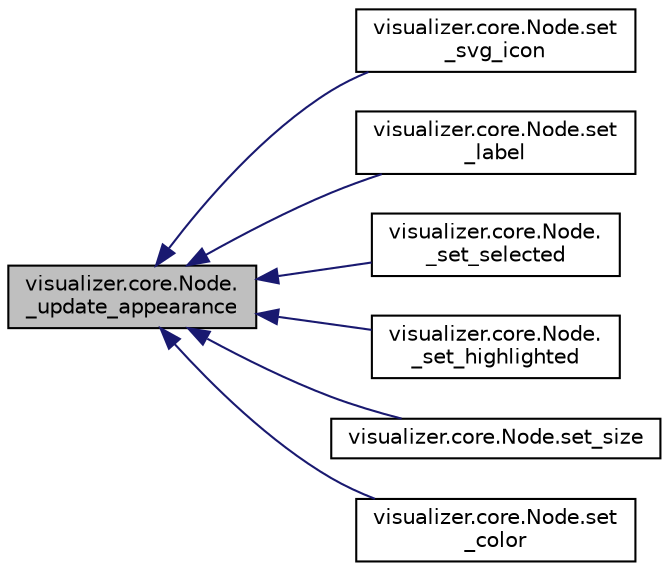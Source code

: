 digraph "visualizer.core.Node._update_appearance"
{
  edge [fontname="Helvetica",fontsize="10",labelfontname="Helvetica",labelfontsize="10"];
  node [fontname="Helvetica",fontsize="10",shape=record];
  rankdir="LR";
  Node1 [label="visualizer.core.Node.\l_update_appearance",height=0.2,width=0.4,color="black", fillcolor="grey75", style="filled", fontcolor="black"];
  Node1 -> Node2 [dir="back",color="midnightblue",fontsize="10",style="solid"];
  Node2 [label="visualizer.core.Node.set\l_svg_icon",height=0.2,width=0.4,color="black", fillcolor="white", style="filled",URL="$d3/d81/classvisualizer_1_1core_1_1Node.html#a308c7317a292873bfeb648b1ca1a839e",tooltip="Set a background SVG icon for the node. "];
  Node1 -> Node3 [dir="back",color="midnightblue",fontsize="10",style="solid"];
  Node3 [label="visualizer.core.Node.set\l_label",height=0.2,width=0.4,color="black", fillcolor="white", style="filled",URL="$d3/d81/classvisualizer_1_1core_1_1Node.html#a2af5df5a7ac732941d9f4091fbec2e2e",tooltip="Set a label for the node. "];
  Node1 -> Node4 [dir="back",color="midnightblue",fontsize="10",style="solid"];
  Node4 [label="visualizer.core.Node.\l_set_selected",height=0.2,width=0.4,color="black", fillcolor="white", style="filled",URL="$d3/d81/classvisualizer_1_1core_1_1Node.html#a3ceba64906269d901c47af74a60f06a0",tooltip="Set selected function. "];
  Node1 -> Node5 [dir="back",color="midnightblue",fontsize="10",style="solid"];
  Node5 [label="visualizer.core.Node.\l_set_highlighted",height=0.2,width=0.4,color="black", fillcolor="white", style="filled",URL="$d3/d81/classvisualizer_1_1core_1_1Node.html#ae5beb3fb1baf0a82aac7d97095be2e03",tooltip="Set highlighted function. "];
  Node1 -> Node6 [dir="back",color="midnightblue",fontsize="10",style="solid"];
  Node6 [label="visualizer.core.Node.set_size",height=0.2,width=0.4,color="black", fillcolor="white", style="filled",URL="$d3/d81/classvisualizer_1_1core_1_1Node.html#ae3c935cc239df56943eb4a731511500c",tooltip="Set size function. "];
  Node1 -> Node7 [dir="back",color="midnightblue",fontsize="10",style="solid"];
  Node7 [label="visualizer.core.Node.set\l_color",height=0.2,width=0.4,color="black", fillcolor="white", style="filled",URL="$d3/d81/classvisualizer_1_1core_1_1Node.html#aa50f8c1b99b627e1509fe273af6096ca",tooltip="Set color function. "];
}
